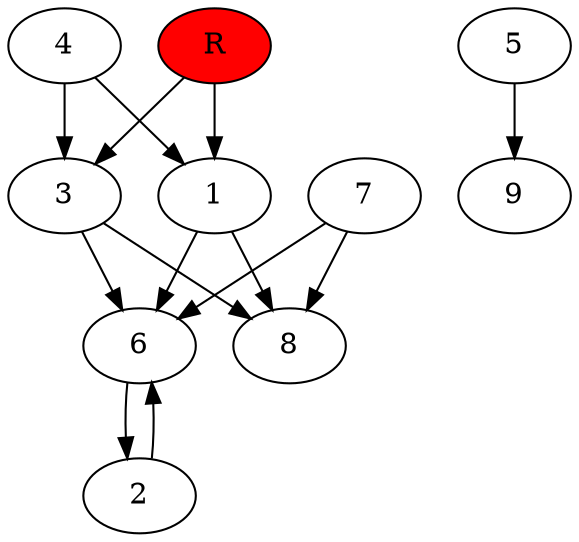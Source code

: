 digraph prb15976 {
	1
	2
	3
	4
	5
	6
	7
	8
	R [fillcolor="#ff0000" style=filled]
	1 -> 6
	1 -> 8
	2 -> 6
	3 -> 6
	3 -> 8
	4 -> 1
	4 -> 3
	5 -> 9
	6 -> 2
	7 -> 6
	7 -> 8
	R -> 1
	R -> 3
}
